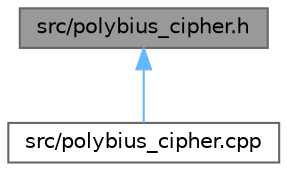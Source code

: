 digraph "src/polybius_cipher.h"
{
 // LATEX_PDF_SIZE
  bgcolor="transparent";
  edge [fontname=Helvetica,fontsize=10,labelfontname=Helvetica,labelfontsize=10];
  node [fontname=Helvetica,fontsize=10,shape=box,height=0.2,width=0.4];
  Node1 [id="Node000001",label="src/polybius_cipher.h",height=0.2,width=0.4,color="gray40", fillcolor="grey60", style="filled", fontcolor="black",tooltip="Заголовочный файл для класса PolybiusCipher (шифр Polybius)."];
  Node1 -> Node2 [id="edge1_Node000001_Node000002",dir="back",color="steelblue1",style="solid",tooltip=" "];
  Node2 [id="Node000002",label="src/polybius_cipher.cpp",height=0.2,width=0.4,color="grey40", fillcolor="white", style="filled",URL="$polybius__cipher_8cpp.html",tooltip="Реализация класса PolybiusCipher для шифрования и дешифрования текста методом Polybius."];
}
